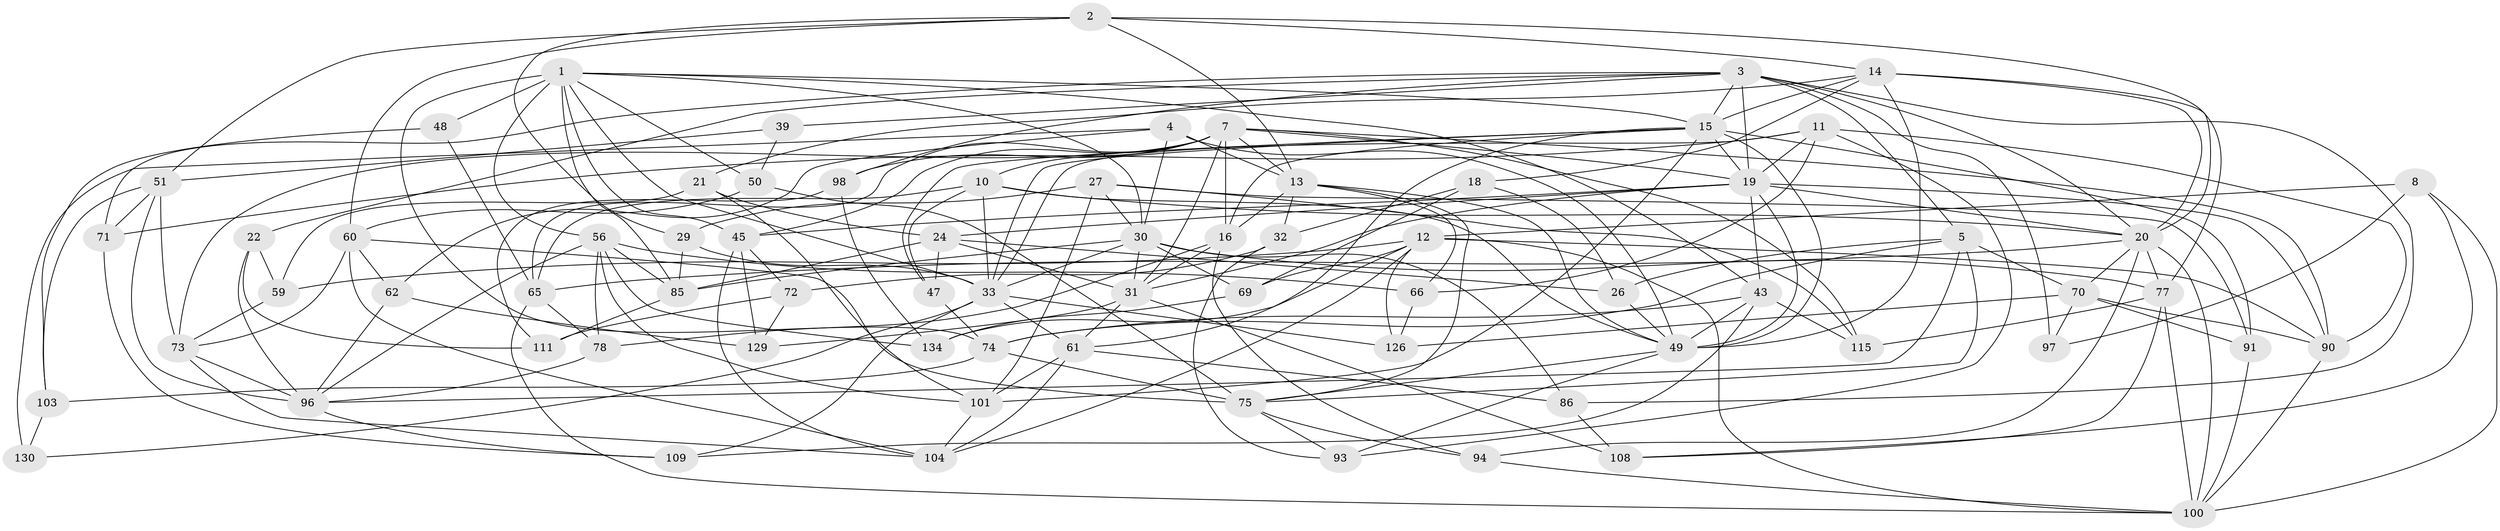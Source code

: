 // original degree distribution, {4: 1.0}
// Generated by graph-tools (version 1.1) at 2025/16/03/09/25 04:16:39]
// undirected, 72 vertices, 206 edges
graph export_dot {
graph [start="1"]
  node [color=gray90,style=filled];
  1 [super="+9+55"];
  2 [super="+36"];
  3 [super="+6+44"];
  4 [super="+42"];
  5 [super="+116"];
  7 [super="+41+102"];
  8;
  10 [super="+17"];
  11 [super="+23"];
  12 [super="+125"];
  13 [super="+80+76"];
  14 [super="+141+28"];
  15 [super="+89+52+88"];
  16 [super="+38"];
  18;
  19 [super="+37"];
  20 [super="+40"];
  21;
  22;
  24 [super="+122"];
  26;
  27 [super="+99"];
  29;
  30 [super="+120+127+138"];
  31 [super="+131+35"];
  32;
  33 [super="+58+34"];
  39;
  43 [super="+84"];
  45 [super="+54"];
  47;
  48;
  49 [super="+112+57"];
  50;
  51 [super="+110"];
  56 [super="+81"];
  59;
  60 [super="+68"];
  61 [super="+123"];
  62;
  65 [super="+67"];
  66;
  69;
  70 [super="+106"];
  71;
  72;
  73 [super="+79"];
  74 [super="+83"];
  75 [super="+87+128"];
  77 [super="+95"];
  78;
  85 [super="+118"];
  86;
  90 [super="+114"];
  91;
  93;
  94;
  96 [super="+105+133"];
  97;
  98;
  100 [super="+119+113"];
  101 [super="+132"];
  103;
  104 [super="+136"];
  108;
  109;
  111;
  115;
  126;
  129;
  130;
  134;
  1 -- 50;
  1 -- 30;
  1 -- 48 [weight=2];
  1 -- 33;
  1 -- 74;
  1 -- 56 [weight=2];
  1 -- 15;
  1 -- 45;
  1 -- 43;
  1 -- 85;
  2 -- 51;
  2 -- 20;
  2 -- 60;
  2 -- 13;
  2 -- 29;
  2 -- 14;
  3 -- 39 [weight=2];
  3 -- 97 [weight=2];
  3 -- 71;
  3 -- 15;
  3 -- 98;
  3 -- 19;
  3 -- 20;
  3 -- 22;
  3 -- 86;
  3 -- 5;
  4 -- 130 [weight=2];
  4 -- 62;
  4 -- 30;
  4 -- 13;
  4 -- 49;
  5 -- 26;
  5 -- 70;
  5 -- 75;
  5 -- 96;
  5 -- 74;
  7 -- 90;
  7 -- 73;
  7 -- 16;
  7 -- 19 [weight=2];
  7 -- 10;
  7 -- 13;
  7 -- 65;
  7 -- 98;
  7 -- 115;
  7 -- 45;
  7 -- 31;
  8 -- 108;
  8 -- 97;
  8 -- 12;
  8 -- 100;
  10 -- 65;
  10 -- 33;
  10 -- 47;
  10 -- 20;
  10 -- 49;
  11 -- 93;
  11 -- 90;
  11 -- 66;
  11 -- 71;
  11 -- 33;
  11 -- 19;
  12 -- 59;
  12 -- 69;
  12 -- 134;
  12 -- 126;
  12 -- 104;
  12 -- 100;
  12 -- 90;
  13 -- 32;
  13 -- 16;
  13 -- 49;
  13 -- 66;
  13 -- 75;
  14 -- 20;
  14 -- 49 [weight=2];
  14 -- 21;
  14 -- 18;
  14 -- 15;
  14 -- 77;
  15 -- 16;
  15 -- 61;
  15 -- 47;
  15 -- 49 [weight=2];
  15 -- 33;
  15 -- 91;
  15 -- 101;
  15 -- 19;
  16 -- 31;
  16 -- 94;
  16 -- 78;
  18 -- 69;
  18 -- 32;
  18 -- 26;
  19 -- 49;
  19 -- 43;
  19 -- 45;
  19 -- 20;
  19 -- 24;
  19 -- 90;
  19 -- 31;
  20 -- 94;
  20 -- 65;
  20 -- 70;
  20 -- 77;
  20 -- 100;
  21 -- 59;
  21 -- 24;
  21 -- 101;
  22 -- 59;
  22 -- 111;
  22 -- 96;
  24 -- 26;
  24 -- 31;
  24 -- 47;
  24 -- 85;
  26 -- 49;
  27 -- 91;
  27 -- 29;
  27 -- 115;
  27 -- 30 [weight=2];
  27 -- 101;
  29 -- 85;
  29 -- 33;
  30 -- 86;
  30 -- 77;
  30 -- 85;
  30 -- 69;
  30 -- 31;
  30 -- 33;
  31 -- 129;
  31 -- 108;
  31 -- 61;
  32 -- 93;
  32 -- 72;
  33 -- 61;
  33 -- 130;
  33 -- 109;
  33 -- 126;
  39 -- 50;
  39 -- 51;
  43 -- 115;
  43 -- 49;
  43 -- 74;
  43 -- 109;
  45 -- 104;
  45 -- 129;
  45 -- 72;
  47 -- 74;
  48 -- 103;
  48 -- 65;
  49 -- 93;
  49 -- 75;
  50 -- 60;
  50 -- 75;
  51 -- 73;
  51 -- 103;
  51 -- 71;
  51 -- 96;
  56 -- 96;
  56 -- 101;
  56 -- 66;
  56 -- 85;
  56 -- 134;
  56 -- 78;
  59 -- 73;
  60 -- 104;
  60 -- 73;
  60 -- 75;
  60 -- 62;
  61 -- 101;
  61 -- 104;
  61 -- 86;
  62 -- 129;
  62 -- 96;
  65 -- 100;
  65 -- 78;
  66 -- 126;
  69 -- 134;
  70 -- 97;
  70 -- 126;
  70 -- 91;
  70 -- 90;
  71 -- 109;
  72 -- 129;
  72 -- 111;
  73 -- 96;
  73 -- 104;
  74 -- 103;
  74 -- 75;
  75 -- 94;
  75 -- 93;
  77 -- 100;
  77 -- 115;
  77 -- 108;
  78 -- 96;
  85 -- 111;
  86 -- 108;
  90 -- 100;
  91 -- 100;
  94 -- 100;
  96 -- 109;
  98 -- 134;
  98 -- 111;
  101 -- 104;
  103 -- 130;
}
